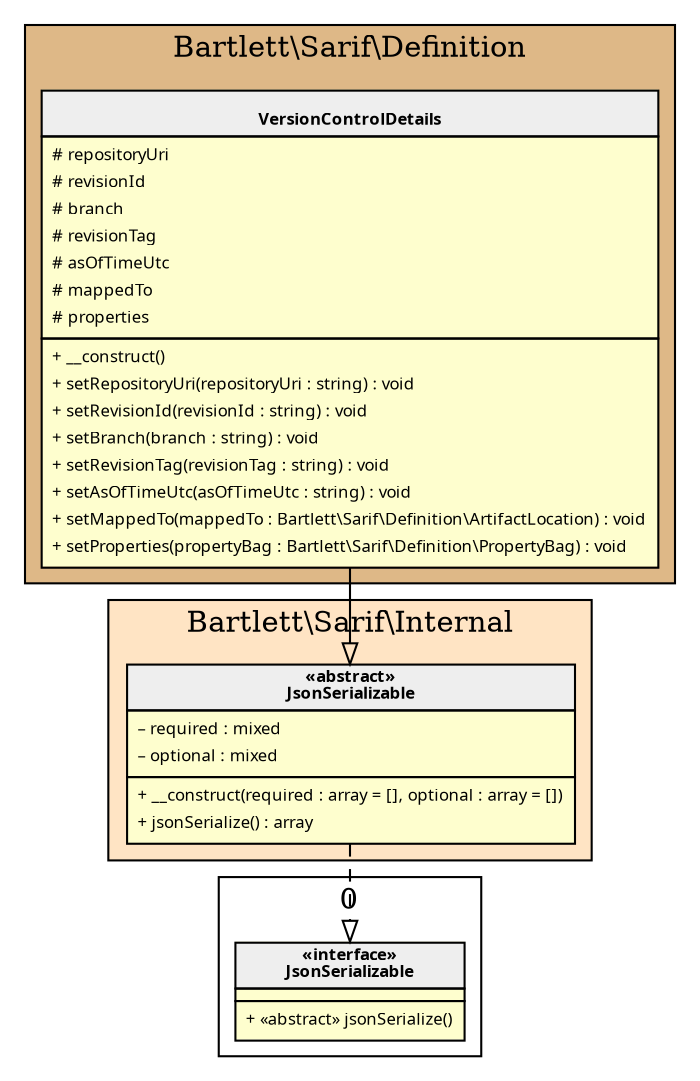 digraph {
  graph [name="G" overlap="false" rankdir="TB" bgcolor="transparent"]
  node [fontname="Verdana" fontsize=8 shape="none" margin=0 fillcolor="#FEFECE" style="filled"]
  edge [fontname="Verdana" fontsize=8]
  subgraph cluster_0 {
    graph [bgcolor="BurlyWood"]
    label = "Bartlett\\Sarif\\Definition"
    "Bartlett\\Sarif\\Definition\\VersionControlDetails" [shape="none" label=<
<table cellspacing="0" border="0" cellborder="1">
    <tr><td bgcolor="#eeeeee"><b><br/>VersionControlDetails</b></td></tr>
    <tr><td><table border="0" cellspacing="0" cellpadding="2">
    <tr><td align="left"># repositoryUri</td></tr>
    <tr><td align="left"># revisionId</td></tr>
    <tr><td align="left"># branch</td></tr>
    <tr><td align="left"># revisionTag</td></tr>
    <tr><td align="left"># asOfTimeUtc</td></tr>
    <tr><td align="left"># mappedTo</td></tr>
    <tr><td align="left"># properties</td></tr>
</table></td></tr>
    <tr><td><table border="0" cellspacing="0" cellpadding="2">
    <tr><td align="left">+ __construct()</td></tr>
    <tr><td align="left">+ setRepositoryUri(repositoryUri : string) : void</td></tr>
    <tr><td align="left">+ setRevisionId(revisionId : string) : void</td></tr>
    <tr><td align="left">+ setBranch(branch : string) : void</td></tr>
    <tr><td align="left">+ setRevisionTag(revisionTag : string) : void</td></tr>
    <tr><td align="left">+ setAsOfTimeUtc(asOfTimeUtc : string) : void</td></tr>
    <tr><td align="left">+ setMappedTo(mappedTo : Bartlett\\Sarif\\Definition\\ArtifactLocation) : void</td></tr>
    <tr><td align="left">+ setProperties(propertyBag : Bartlett\\Sarif\\Definition\\PropertyBag) : void</td></tr>
</table></td></tr>
</table>>]
  }
  subgraph cluster_1 {
    graph [bgcolor="Bisque"]
    label = "Bartlett\\Sarif\\Internal"
    "Bartlett\\Sarif\\Internal\\JsonSerializable" [shape="none" label=<
<table cellspacing="0" border="0" cellborder="1">
    <tr><td bgcolor="#eeeeee"><b>«abstract»<br/>JsonSerializable</b></td></tr>
    <tr><td><table border="0" cellspacing="0" cellpadding="2">
    <tr><td align="left">– required : mixed</td></tr>
    <tr><td align="left">– optional : mixed</td></tr>
</table></td></tr>
    <tr><td><table border="0" cellspacing="0" cellpadding="2">
    <tr><td align="left">+ __construct(required : array = [], optional : array = [])</td></tr>
    <tr><td align="left">+ jsonSerialize() : array</td></tr>
</table></td></tr>
</table>>]
  }
  subgraph cluster_2 {
    label = 0
    "JsonSerializable" [shape="none" label=<
<table cellspacing="0" border="0" cellborder="1">
    <tr><td bgcolor="#eeeeee"><b>«interface»<br/>JsonSerializable</b></td></tr>
    <tr><td></td></tr>
    <tr><td><table border="0" cellspacing="0" cellpadding="2">
    <tr><td align="left">+ «abstract» jsonSerialize()</td></tr>
</table></td></tr>
</table>>]
  }
  "Bartlett\\Sarif\\Internal\\JsonSerializable" -> "JsonSerializable" [arrowhead="empty" style="dashed"]
  "Bartlett\\Sarif\\Definition\\VersionControlDetails" -> "Bartlett\\Sarif\\Internal\\JsonSerializable" [arrowhead="empty" style="filled"]
}
